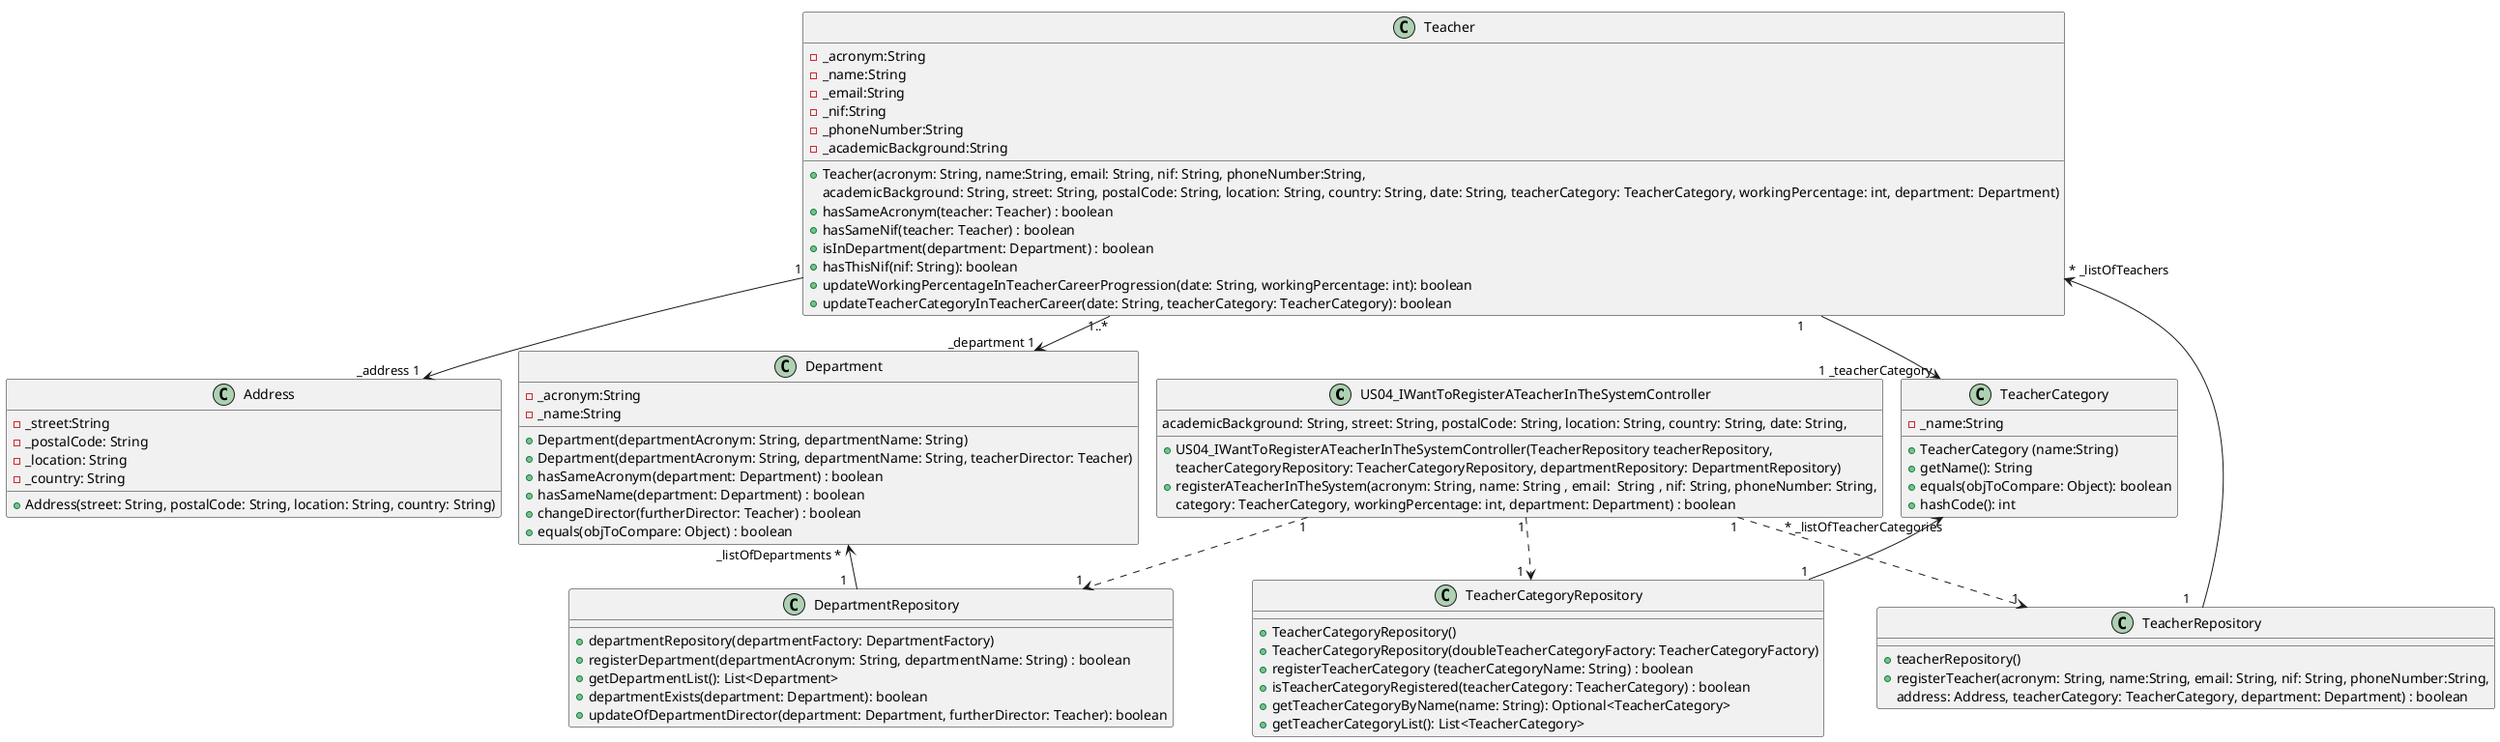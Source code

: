 @startuml
!pragma layout smetana
'left to right direction

class US04_IWantToRegisterATeacherInTheSystemController{
        +US04_IWantToRegisterATeacherInTheSystemController(TeacherRepository teacherRepository,
        teacherCategoryRepository: TeacherCategoryRepository, departmentRepository: DepartmentRepository)
        +registerATeacherInTheSystem(acronym: String, name: String , email:  String , nif: String, phoneNumber: String,
        academicBackground: String, street: String, postalCode: String, location: String, country: String, date: String,
        category: TeacherCategory, workingPercentage: int, department: Department) : boolean
}

class Department {
    -_acronym:String
    -_name:String
    +Department(departmentAcronym: String, departmentName: String)
    +Department(departmentAcronym: String, departmentName: String, teacherDirector: Teacher)
    +hasSameAcronym(department: Department) : boolean
    +hasSameName(department: Department) : boolean
    +changeDirector(furtherDirector: Teacher) : boolean
    +equals(objToCompare: Object) : boolean
}

class DepartmentRepository {
    +departmentRepository(departmentFactory: DepartmentFactory)
    +registerDepartment(departmentAcronym: String, departmentName: String) : boolean
    +getDepartmentList(): List<Department>
    +departmentExists(department: Department): boolean
    +updateOfDepartmentDirector(department: Department, furtherDirector: Teacher): boolean
}

class TeacherCategory {
    -_name:String
    + TeacherCategory (name:String)
    +getName(): String
    +equals(objToCompare: Object): boolean
    +hashCode(): int
}

class TeacherCategoryRepository {
    +TeacherCategoryRepository()
    +TeacherCategoryRepository(doubleTeacherCategoryFactory: TeacherCategoryFactory)
    +registerTeacherCategory (teacherCategoryName: String) : boolean
    +isTeacherCategoryRegistered(teacherCategory: TeacherCategory) : boolean
    +getTeacherCategoryByName(name: String): Optional<TeacherCategory>
    +getTeacherCategoryList(): List<TeacherCategory>
}

class Teacher {
     -_acronym:String
     -_name:String
     -_email:String
     -_nif:String
     -_phoneNumber:String
     -_academicBackground:String
     +Teacher(acronym: String, name:String, email: String, nif: String, phoneNumber:String,
     academicBackground: String, street: String, postalCode: String, location: String, country: String, date: String, teacherCategory: TeacherCategory, workingPercentage: int, department: Department)
     +hasSameAcronym(teacher: Teacher) : boolean
     +hasSameNif(teacher: Teacher) : boolean
     +isInDepartment(department: Department) : boolean
     +hasThisNif(nif: String): boolean
     +updateWorkingPercentageInTeacherCareerProgression(date: String, workingPercentage: int): boolean
     +updateTeacherCategoryInTeacherCareer(date: String, teacherCategory: TeacherCategory): boolean
}

class TeacherRepository {
    +teacherRepository()
    +registerTeacher(acronym: String, name:String, email: String, nif: String, phoneNumber:String,
    address: Address, teacherCategory: TeacherCategory, department: Department) : boolean
}

class Address {
     -_street:String
     -_postalCode: String
     -_location: String
     -_country: String
     +Address(street: String, postalCode: String, location: String, country: String)
}
US04_IWantToRegisterATeacherInTheSystemController "1" ..> "1  " TeacherRepository
US04_IWantToRegisterATeacherInTheSystemController "1" ..> "1  " TeacherCategoryRepository
US04_IWantToRegisterATeacherInTheSystemController "1" ..> "1" DepartmentRepository
Teacher "1" --> "_address 1 " Address
Teacher "1     " --> "1 _teacherCategory  " TeacherCategory
Teacher "1..*" --> "_department 1" Department
Teacher " * _listOfTeachers" <-- "1    " TeacherRepository
Department "_listOfDepartments *  " <-- "1   " DepartmentRepository
TeacherCategory "  * _listOfTeacherCategories" <-- "1" TeacherCategoryRepository
@enduml

